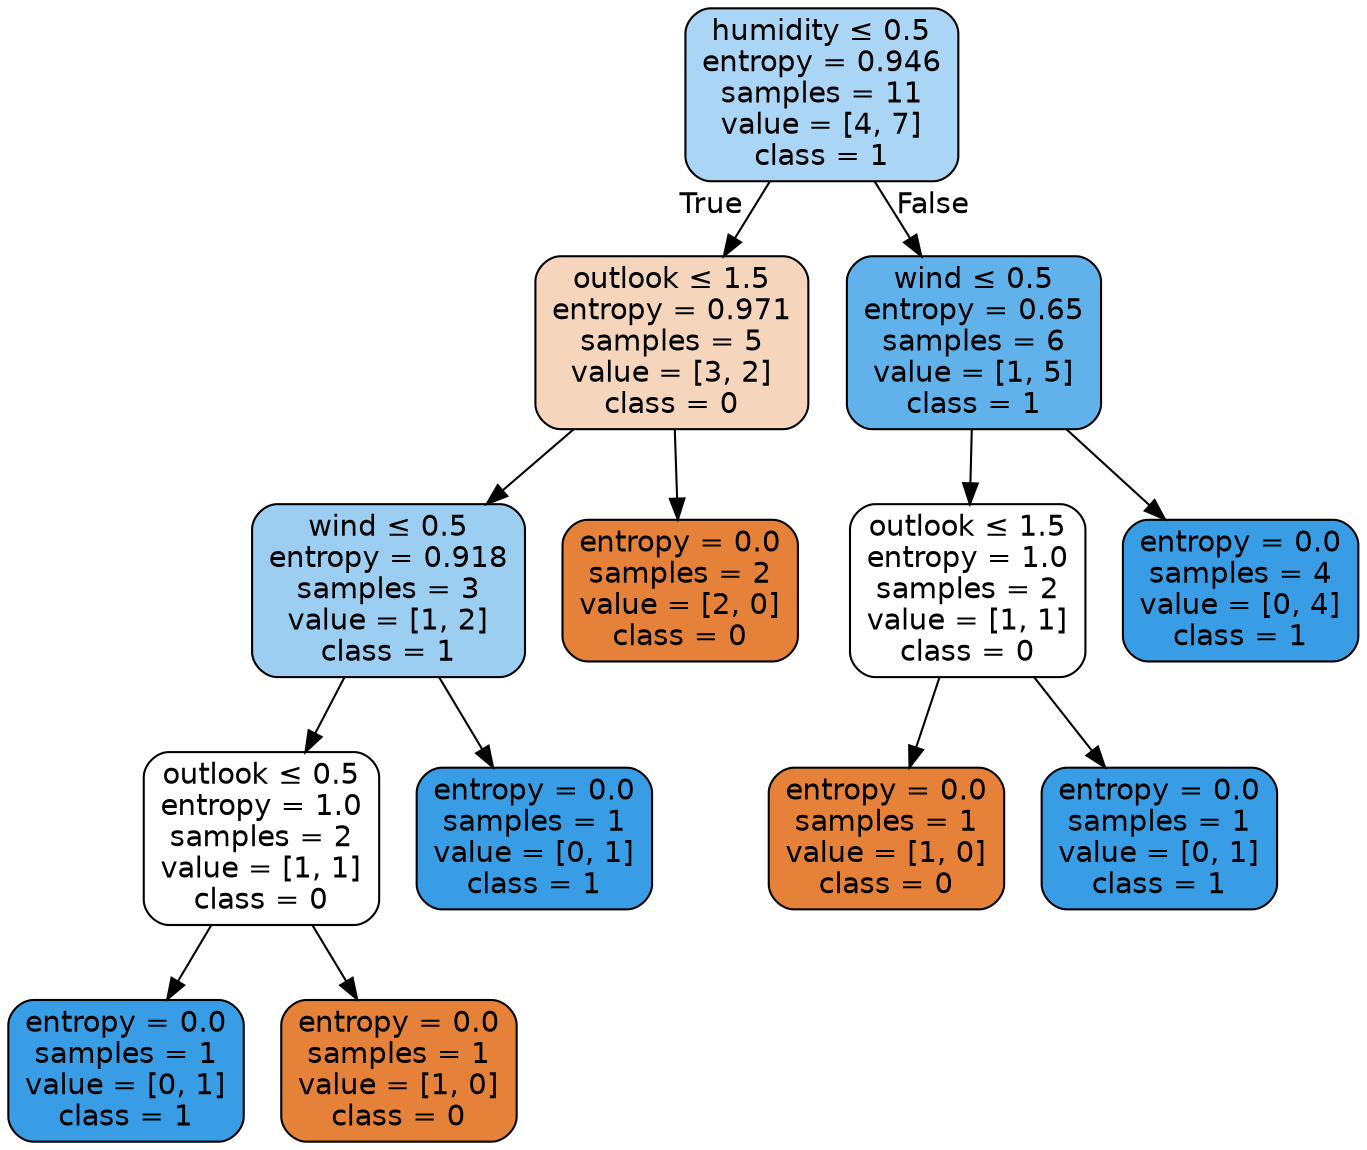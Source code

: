 digraph Tree {
node [shape=box, style="filled, rounded", color="black", fontname="helvetica"] ;
edge [fontname="helvetica"] ;
0 [label=<humidity &le; 0.5<br/>entropy = 0.946<br/>samples = 11<br/>value = [4, 7]<br/>class = 1>, fillcolor="#aad5f4"] ;
1 [label=<outlook &le; 1.5<br/>entropy = 0.971<br/>samples = 5<br/>value = [3, 2]<br/>class = 0>, fillcolor="#f6d5bd"] ;
0 -> 1 [labeldistance=2.5, labelangle=45, headlabel="True"] ;
2 [label=<wind &le; 0.5<br/>entropy = 0.918<br/>samples = 3<br/>value = [1, 2]<br/>class = 1>, fillcolor="#9ccef2"] ;
1 -> 2 ;
3 [label=<outlook &le; 0.5<br/>entropy = 1.0<br/>samples = 2<br/>value = [1, 1]<br/>class = 0>, fillcolor="#ffffff"] ;
2 -> 3 ;
4 [label=<entropy = 0.0<br/>samples = 1<br/>value = [0, 1]<br/>class = 1>, fillcolor="#399de5"] ;
3 -> 4 ;
5 [label=<entropy = 0.0<br/>samples = 1<br/>value = [1, 0]<br/>class = 0>, fillcolor="#e58139"] ;
3 -> 5 ;
6 [label=<entropy = 0.0<br/>samples = 1<br/>value = [0, 1]<br/>class = 1>, fillcolor="#399de5"] ;
2 -> 6 ;
7 [label=<entropy = 0.0<br/>samples = 2<br/>value = [2, 0]<br/>class = 0>, fillcolor="#e58139"] ;
1 -> 7 ;
8 [label=<wind &le; 0.5<br/>entropy = 0.65<br/>samples = 6<br/>value = [1, 5]<br/>class = 1>, fillcolor="#61b1ea"] ;
0 -> 8 [labeldistance=2.5, labelangle=-45, headlabel="False"] ;
9 [label=<outlook &le; 1.5<br/>entropy = 1.0<br/>samples = 2<br/>value = [1, 1]<br/>class = 0>, fillcolor="#ffffff"] ;
8 -> 9 ;
10 [label=<entropy = 0.0<br/>samples = 1<br/>value = [1, 0]<br/>class = 0>, fillcolor="#e58139"] ;
9 -> 10 ;
11 [label=<entropy = 0.0<br/>samples = 1<br/>value = [0, 1]<br/>class = 1>, fillcolor="#399de5"] ;
9 -> 11 ;
12 [label=<entropy = 0.0<br/>samples = 4<br/>value = [0, 4]<br/>class = 1>, fillcolor="#399de5"] ;
8 -> 12 ;
}
